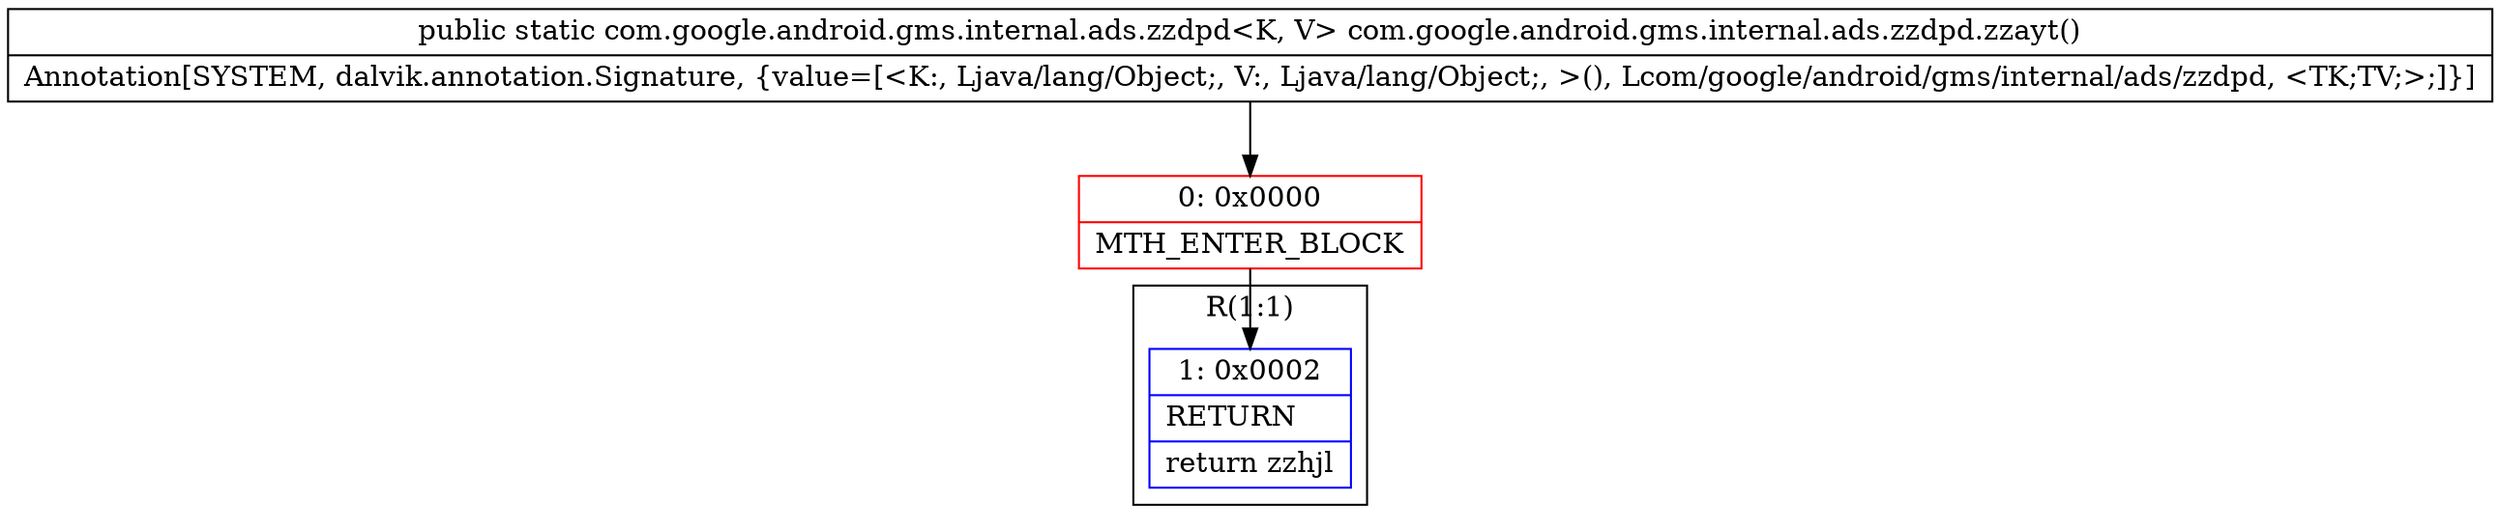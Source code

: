 digraph "CFG forcom.google.android.gms.internal.ads.zzdpd.zzayt()Lcom\/google\/android\/gms\/internal\/ads\/zzdpd;" {
subgraph cluster_Region_1849820123 {
label = "R(1:1)";
node [shape=record,color=blue];
Node_1 [shape=record,label="{1\:\ 0x0002|RETURN\l|return zzhjl\l}"];
}
Node_0 [shape=record,color=red,label="{0\:\ 0x0000|MTH_ENTER_BLOCK\l}"];
MethodNode[shape=record,label="{public static com.google.android.gms.internal.ads.zzdpd\<K, V\> com.google.android.gms.internal.ads.zzdpd.zzayt()  | Annotation[SYSTEM, dalvik.annotation.Signature, \{value=[\<K:, Ljava\/lang\/Object;, V:, Ljava\/lang\/Object;, \>(), Lcom\/google\/android\/gms\/internal\/ads\/zzdpd, \<TK;TV;\>;]\}]\l}"];
MethodNode -> Node_0;
Node_0 -> Node_1;
}

